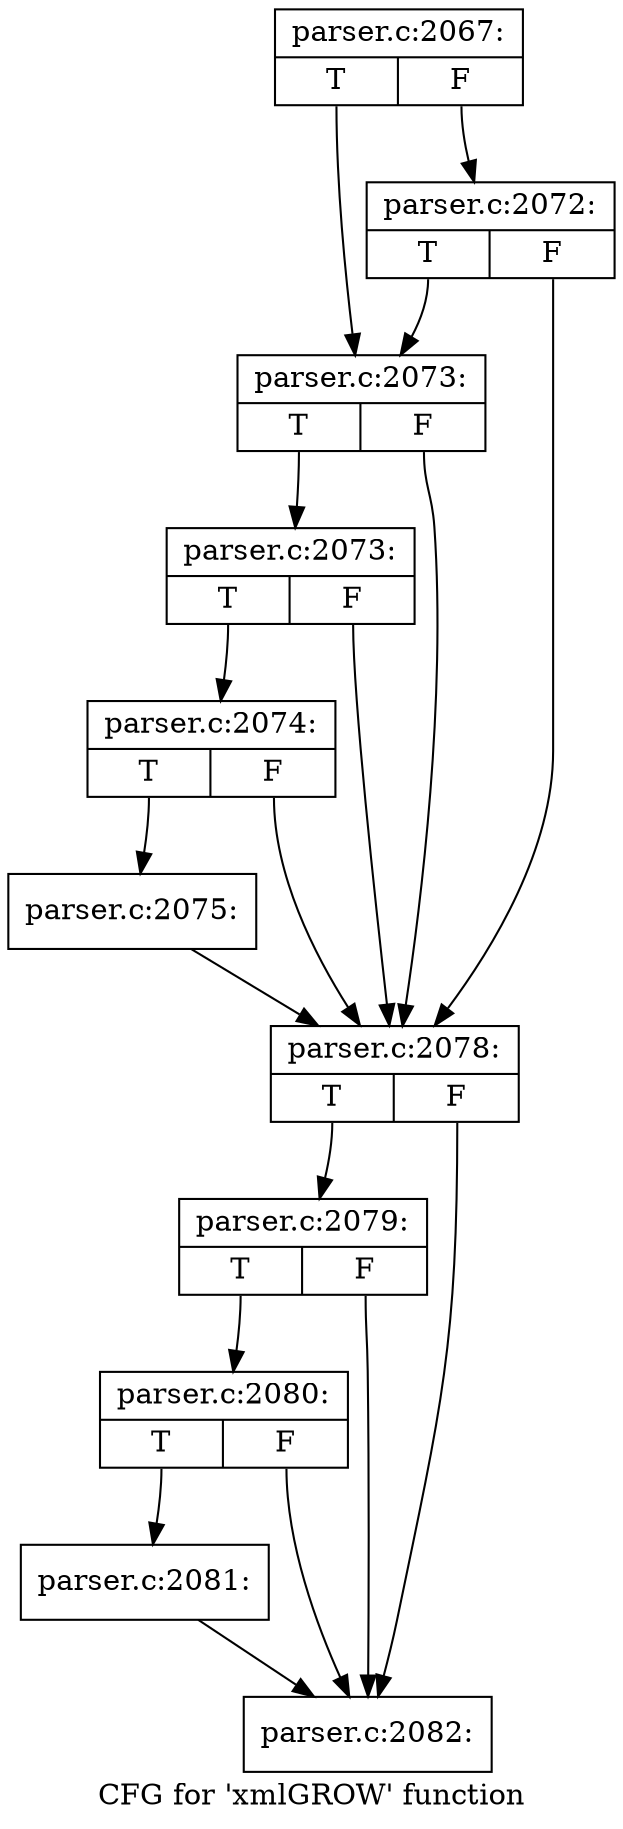 digraph "CFG for 'xmlGROW' function" {
	label="CFG for 'xmlGROW' function";

	Node0x4a87850 [shape=record,label="{parser.c:2067:|{<s0>T|<s1>F}}"];
	Node0x4a87850:s0 -> Node0x41f0e30;
	Node0x4a87850:s1 -> Node0x41f0eb0;
	Node0x41f0eb0 [shape=record,label="{parser.c:2072:|{<s0>T|<s1>F}}"];
	Node0x41f0eb0:s0 -> Node0x41f0e30;
	Node0x41f0eb0:s1 -> Node0x41f0d60;
	Node0x41f0e30 [shape=record,label="{parser.c:2073:|{<s0>T|<s1>F}}"];
	Node0x41f0e30:s0 -> Node0x41f1460;
	Node0x41f0e30:s1 -> Node0x41f0d60;
	Node0x41f1460 [shape=record,label="{parser.c:2073:|{<s0>T|<s1>F}}"];
	Node0x41f1460:s0 -> Node0x41f0db0;
	Node0x41f1460:s1 -> Node0x41f0d60;
	Node0x41f0db0 [shape=record,label="{parser.c:2074:|{<s0>T|<s1>F}}"];
	Node0x41f0db0:s0 -> Node0x41f0d10;
	Node0x41f0db0:s1 -> Node0x41f0d60;
	Node0x41f0d10 [shape=record,label="{parser.c:2075:}"];
	Node0x41f0d10 -> Node0x41f0d60;
	Node0x41f0d60 [shape=record,label="{parser.c:2078:|{<s0>T|<s1>F}}"];
	Node0x41f0d60:s0 -> Node0x41f32b0;
	Node0x41f0d60:s1 -> Node0x41f2870;
	Node0x41f32b0 [shape=record,label="{parser.c:2079:|{<s0>T|<s1>F}}"];
	Node0x41f32b0:s0 -> Node0x41f3230;
	Node0x41f32b0:s1 -> Node0x41f2870;
	Node0x41f3230 [shape=record,label="{parser.c:2080:|{<s0>T|<s1>F}}"];
	Node0x41f3230:s0 -> Node0x41f2540;
	Node0x41f3230:s1 -> Node0x41f2870;
	Node0x41f2540 [shape=record,label="{parser.c:2081:}"];
	Node0x41f2540 -> Node0x41f2870;
	Node0x41f2870 [shape=record,label="{parser.c:2082:}"];
}
